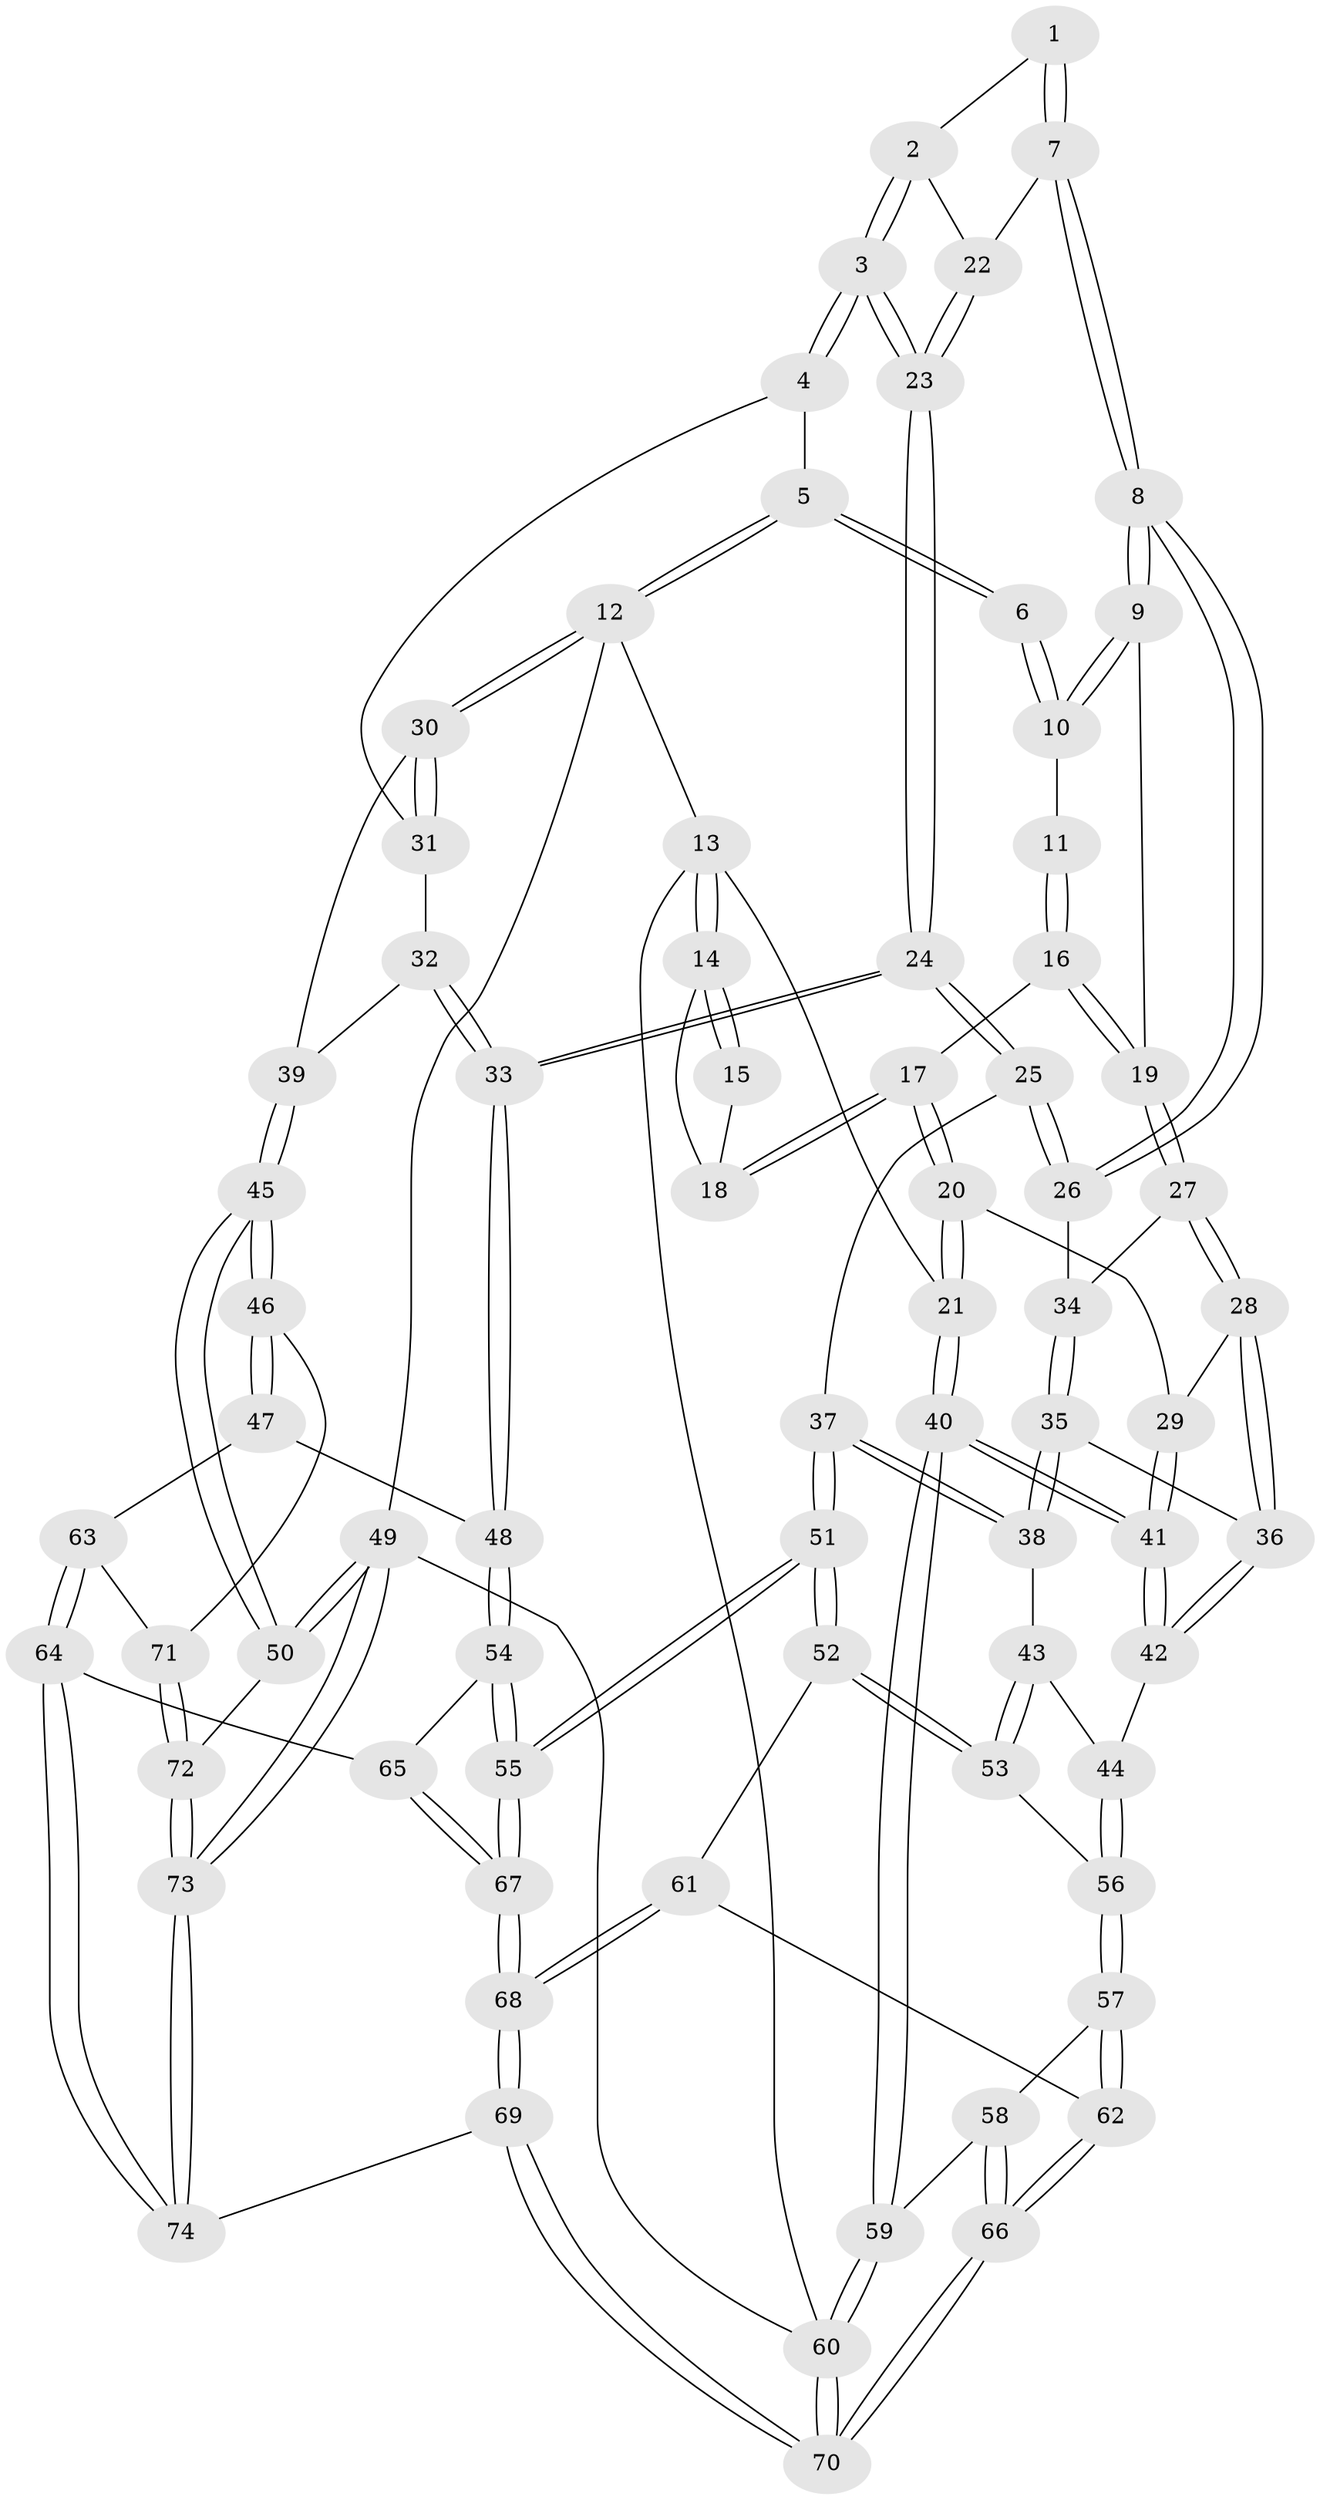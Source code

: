 // Generated by graph-tools (version 1.1) at 2025/27/03/09/25 03:27:04]
// undirected, 74 vertices, 182 edges
graph export_dot {
graph [start="1"]
  node [color=gray90,style=filled];
  1 [pos="+0.5953089001176594+0"];
  2 [pos="+0.7170530236725341+0.17079839339297548"];
  3 [pos="+0.8323488551979615+0.2054485534032715"];
  4 [pos="+0.8512095827337365+0.19622960937579884"];
  5 [pos="+1+0"];
  6 [pos="+0.5641429197467369+0"];
  7 [pos="+0.5977994935875655+0.24609893401220206"];
  8 [pos="+0.5505631441808344+0.2729249252218133"];
  9 [pos="+0.48046209548904045+0.13285818065924668"];
  10 [pos="+0.4874735534235706+0"];
  11 [pos="+0.446110566833884+0"];
  12 [pos="+1+0"];
  13 [pos="+0+0"];
  14 [pos="+0+0"];
  15 [pos="+0.41171321199465405+0"];
  16 [pos="+0.30026197801615034+0.23027290379523357"];
  17 [pos="+0.23200119775151348+0.219519389033595"];
  18 [pos="+0.22953436201147748+0.15328239078913256"];
  19 [pos="+0.34149307240777116+0.2570525068817572"];
  20 [pos="+0.1653698378836251+0.2545617375976455"];
  21 [pos="+0+0"];
  22 [pos="+0.64525410555739+0.23009746367508424"];
  23 [pos="+0.7617058227385574+0.4125062118629773"];
  24 [pos="+0.7477472779832559+0.5046341404130653"];
  25 [pos="+0.6245325819446079+0.4781402070783136"];
  26 [pos="+0.5456709098861164+0.2877504594988577"];
  27 [pos="+0.35921030771242235+0.28898352838457536"];
  28 [pos="+0.26091964399385326+0.43325771952527203"];
  29 [pos="+0.15816805607610826+0.35564293976745043"];
  30 [pos="+1+0.3056724578167015"];
  31 [pos="+0.8658360143103425+0.20849369121836894"];
  32 [pos="+0.9683041659915791+0.3406664831201815"];
  33 [pos="+0.7781809139017246+0.5342255584131357"];
  34 [pos="+0.4077952422168704+0.3164041851726121"];
  35 [pos="+0.4246172639025666+0.4819888144063106"];
  36 [pos="+0.2681227008460326+0.4518500860634165"];
  37 [pos="+0.5188867476618778+0.5205567964479553"];
  38 [pos="+0.4566514272420574+0.5118747869415021"];
  39 [pos="+1+0.36304901084860103"];
  40 [pos="+0+0.5348038540596048"];
  41 [pos="+0+0.522686380265453"];
  42 [pos="+0.21245430731390397+0.5733001685142369"];
  43 [pos="+0.3830175593112744+0.5910405215678505"];
  44 [pos="+0.21787847472949487+0.5823113999566498"];
  45 [pos="+1+0.7000179200978384"];
  46 [pos="+1+0.6992906122042327"];
  47 [pos="+0.8446448342888826+0.6429095065562453"];
  48 [pos="+0.8438426202405885+0.6425808323025141"];
  49 [pos="+1+1"];
  50 [pos="+1+0.9195102461425141"];
  51 [pos="+0.5029024922764626+0.8049364910646089"];
  52 [pos="+0.4980598348228547+0.8046178001816571"];
  53 [pos="+0.3747346009030439+0.7083763184900275"];
  54 [pos="+0.6709511851404092+0.7812280384516221"];
  55 [pos="+0.5207919683253164+0.8148033664050812"];
  56 [pos="+0.2329736920916532+0.7153891537242514"];
  57 [pos="+0.2049304778894319+0.7588921358299943"];
  58 [pos="+0.13767433777008303+0.7996557359730774"];
  59 [pos="+0+0.765983953451926"];
  60 [pos="+0+1"];
  61 [pos="+0.36220869801078437+0.8763536549662497"];
  62 [pos="+0.3568053315327168+0.878537602209839"];
  63 [pos="+0.8280062854170855+0.9323713809321745"];
  64 [pos="+0.7647323140904488+0.9886432941595836"];
  65 [pos="+0.7126684879128545+0.912886558231134"];
  66 [pos="+0.24066151684359952+1"];
  67 [pos="+0.5412028913154716+1"];
  68 [pos="+0.5346758187877515+1"];
  69 [pos="+0.5346656572766657+1"];
  70 [pos="+0.2201889773702978+1"];
  71 [pos="+0.9041252796377471+0.9507262020701912"];
  72 [pos="+0.9106367173409423+0.9885418939573755"];
  73 [pos="+0.8911775831374877+1"];
  74 [pos="+0.7373788789399265+1"];
  1 -- 2;
  1 -- 7;
  1 -- 7;
  2 -- 3;
  2 -- 3;
  2 -- 22;
  3 -- 4;
  3 -- 4;
  3 -- 23;
  3 -- 23;
  4 -- 5;
  4 -- 31;
  5 -- 6;
  5 -- 6;
  5 -- 12;
  5 -- 12;
  6 -- 10;
  6 -- 10;
  7 -- 8;
  7 -- 8;
  7 -- 22;
  8 -- 9;
  8 -- 9;
  8 -- 26;
  8 -- 26;
  9 -- 10;
  9 -- 10;
  9 -- 19;
  10 -- 11;
  11 -- 16;
  11 -- 16;
  12 -- 13;
  12 -- 30;
  12 -- 30;
  12 -- 49;
  13 -- 14;
  13 -- 14;
  13 -- 21;
  13 -- 60;
  14 -- 15;
  14 -- 15;
  14 -- 18;
  15 -- 18;
  16 -- 17;
  16 -- 19;
  16 -- 19;
  17 -- 18;
  17 -- 18;
  17 -- 20;
  17 -- 20;
  19 -- 27;
  19 -- 27;
  20 -- 21;
  20 -- 21;
  20 -- 29;
  21 -- 40;
  21 -- 40;
  22 -- 23;
  22 -- 23;
  23 -- 24;
  23 -- 24;
  24 -- 25;
  24 -- 25;
  24 -- 33;
  24 -- 33;
  25 -- 26;
  25 -- 26;
  25 -- 37;
  26 -- 34;
  27 -- 28;
  27 -- 28;
  27 -- 34;
  28 -- 29;
  28 -- 36;
  28 -- 36;
  29 -- 41;
  29 -- 41;
  30 -- 31;
  30 -- 31;
  30 -- 39;
  31 -- 32;
  32 -- 33;
  32 -- 33;
  32 -- 39;
  33 -- 48;
  33 -- 48;
  34 -- 35;
  34 -- 35;
  35 -- 36;
  35 -- 38;
  35 -- 38;
  36 -- 42;
  36 -- 42;
  37 -- 38;
  37 -- 38;
  37 -- 51;
  37 -- 51;
  38 -- 43;
  39 -- 45;
  39 -- 45;
  40 -- 41;
  40 -- 41;
  40 -- 59;
  40 -- 59;
  41 -- 42;
  41 -- 42;
  42 -- 44;
  43 -- 44;
  43 -- 53;
  43 -- 53;
  44 -- 56;
  44 -- 56;
  45 -- 46;
  45 -- 46;
  45 -- 50;
  45 -- 50;
  46 -- 47;
  46 -- 47;
  46 -- 71;
  47 -- 48;
  47 -- 63;
  48 -- 54;
  48 -- 54;
  49 -- 50;
  49 -- 50;
  49 -- 73;
  49 -- 73;
  49 -- 60;
  50 -- 72;
  51 -- 52;
  51 -- 52;
  51 -- 55;
  51 -- 55;
  52 -- 53;
  52 -- 53;
  52 -- 61;
  53 -- 56;
  54 -- 55;
  54 -- 55;
  54 -- 65;
  55 -- 67;
  55 -- 67;
  56 -- 57;
  56 -- 57;
  57 -- 58;
  57 -- 62;
  57 -- 62;
  58 -- 59;
  58 -- 66;
  58 -- 66;
  59 -- 60;
  59 -- 60;
  60 -- 70;
  60 -- 70;
  61 -- 62;
  61 -- 68;
  61 -- 68;
  62 -- 66;
  62 -- 66;
  63 -- 64;
  63 -- 64;
  63 -- 71;
  64 -- 65;
  64 -- 74;
  64 -- 74;
  65 -- 67;
  65 -- 67;
  66 -- 70;
  66 -- 70;
  67 -- 68;
  67 -- 68;
  68 -- 69;
  68 -- 69;
  69 -- 70;
  69 -- 70;
  69 -- 74;
  71 -- 72;
  71 -- 72;
  72 -- 73;
  72 -- 73;
  73 -- 74;
  73 -- 74;
}
